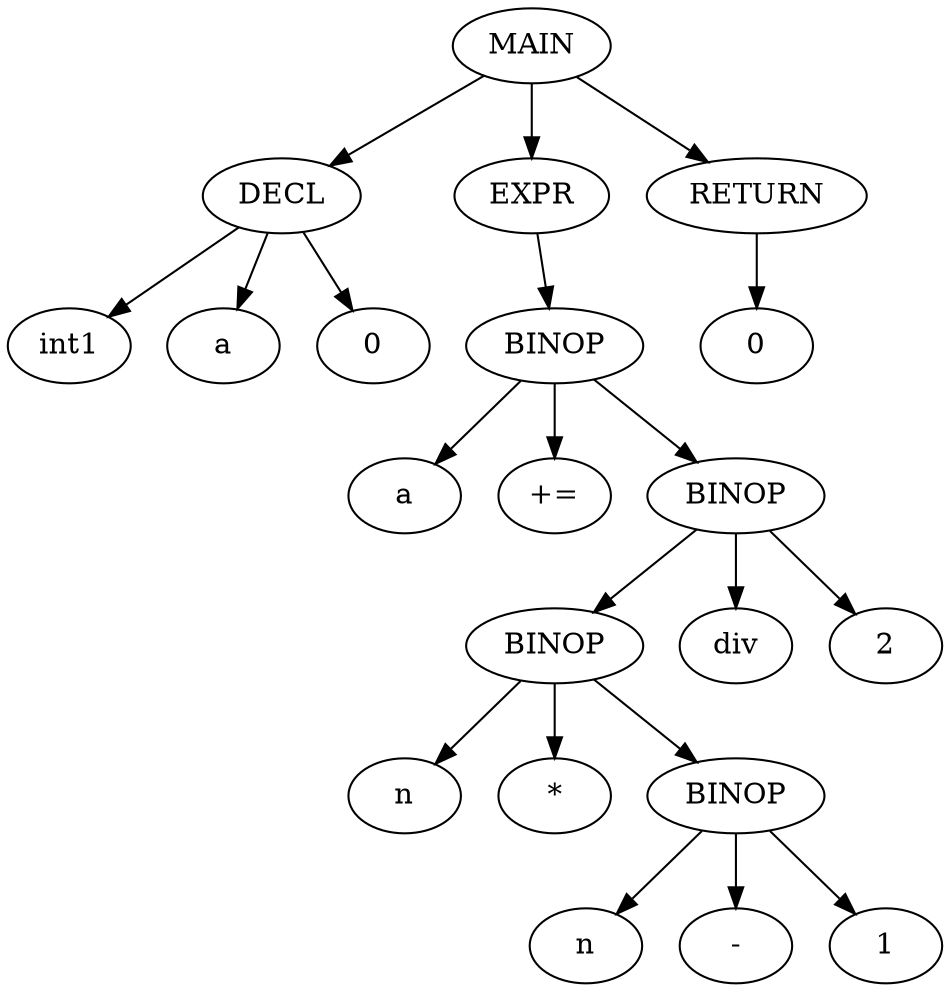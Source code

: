 digraph {
    main -> init;
    main -> expr;
    main -> return;
    init -> int1;
    init -> a1;
    init -> 01;
    expr -> binop;
    binop -> a2;
    binop -> plusequal;
    binop -> e1;
    e1 -> e2;
    e1 -> div;
    e1 -> "2";
    e2 -> n1;
    e2 -> mult;
    e2 -> e3;
    e3 -> n2;
    e3 -> minus;
    e3 -> "1";
    return -> 02;

    main [ label = "MAIN" ];
    init [ label = "DECL" ];
    expr [ label = "EXPR" ];
    binop [ label = "BINOP" ];
    plusequal [ label = "+=" ];
    01 [ label = "0" ];
    02 [ label = "0" ];
    a1 [ label = "a" ];
    a2 [ label = "a" ];
    e1 [ label = "BINOP" ];
    e2 [ label = "BINOP" ];
    e3 [ label = "BINOP" ];
    n1 [ label = "n" ];
    n2 [ label = "n" ];
    mult [ label = "*" ];
    minus [ label = "-" ];
    return [ label = "RETURN" ];
}
